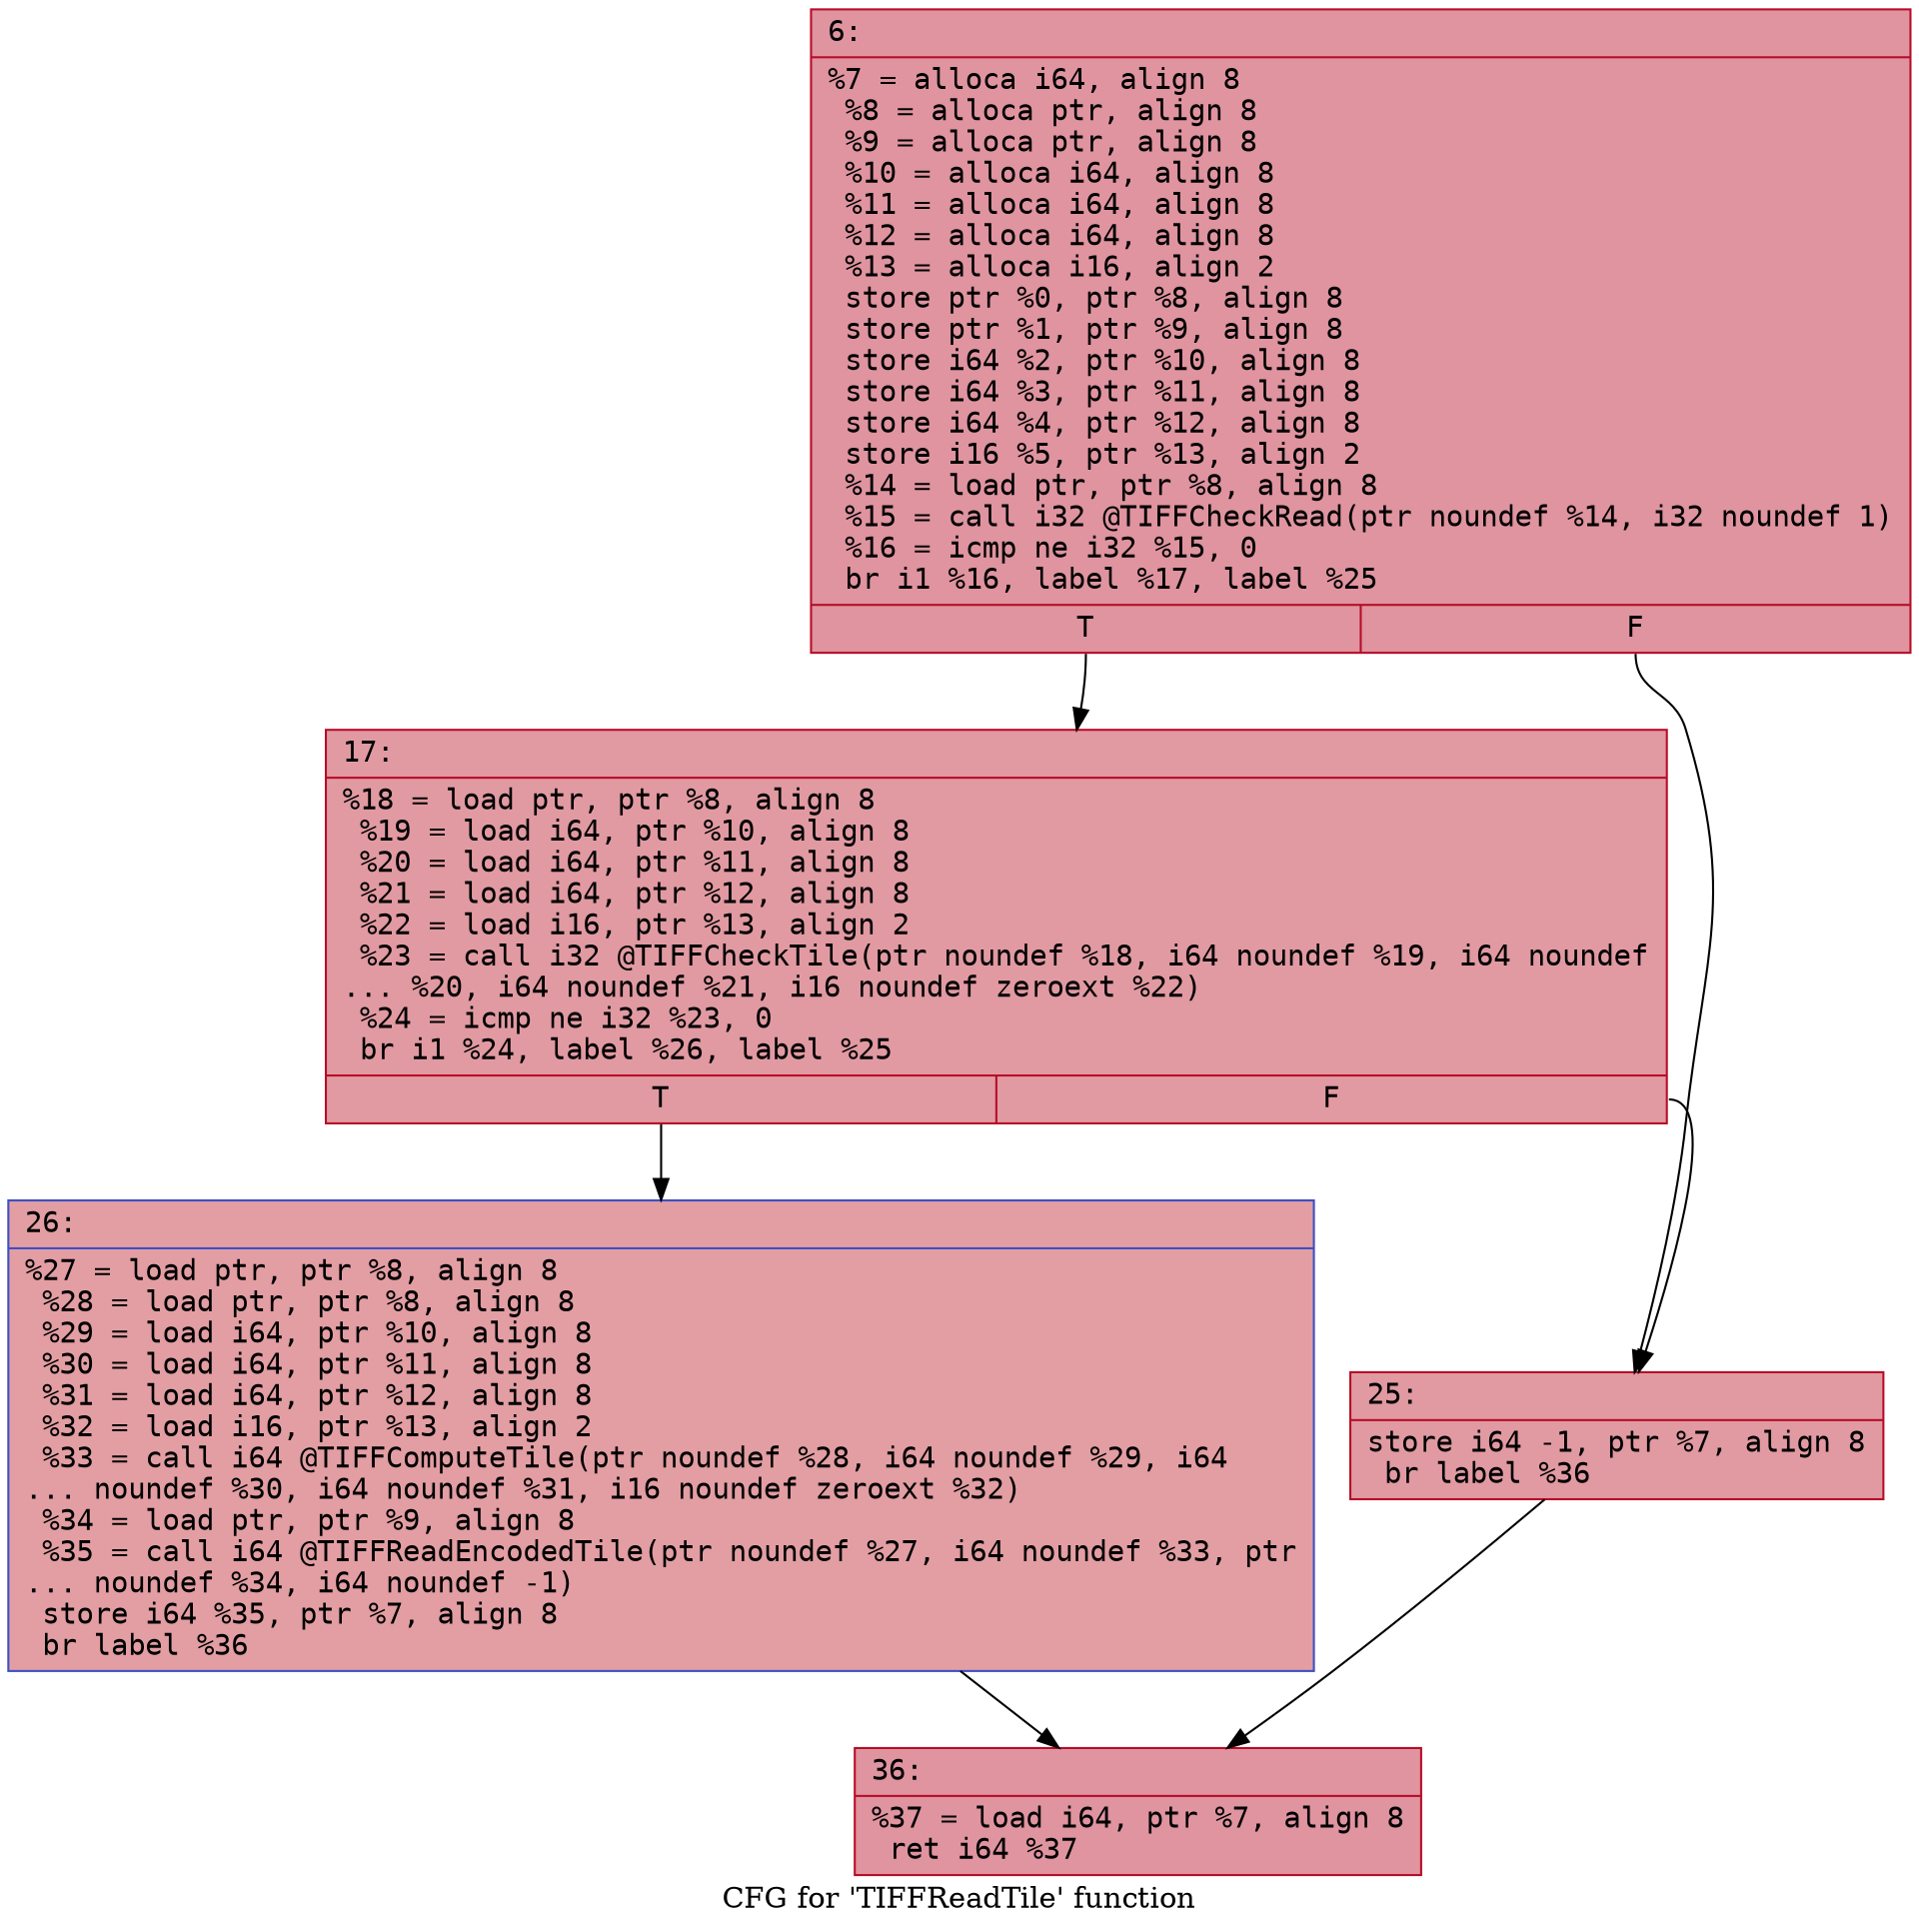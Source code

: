 digraph "CFG for 'TIFFReadTile' function" {
	label="CFG for 'TIFFReadTile' function";

	Node0x600002f0a3f0 [shape=record,color="#b70d28ff", style=filled, fillcolor="#b70d2870" fontname="Courier",label="{6:\l|  %7 = alloca i64, align 8\l  %8 = alloca ptr, align 8\l  %9 = alloca ptr, align 8\l  %10 = alloca i64, align 8\l  %11 = alloca i64, align 8\l  %12 = alloca i64, align 8\l  %13 = alloca i16, align 2\l  store ptr %0, ptr %8, align 8\l  store ptr %1, ptr %9, align 8\l  store i64 %2, ptr %10, align 8\l  store i64 %3, ptr %11, align 8\l  store i64 %4, ptr %12, align 8\l  store i16 %5, ptr %13, align 2\l  %14 = load ptr, ptr %8, align 8\l  %15 = call i32 @TIFFCheckRead(ptr noundef %14, i32 noundef 1)\l  %16 = icmp ne i32 %15, 0\l  br i1 %16, label %17, label %25\l|{<s0>T|<s1>F}}"];
	Node0x600002f0a3f0:s0 -> Node0x600002f0a440[tooltip="6 -> 17\nProbability 62.50%" ];
	Node0x600002f0a3f0:s1 -> Node0x600002f0a490[tooltip="6 -> 25\nProbability 37.50%" ];
	Node0x600002f0a440 [shape=record,color="#b70d28ff", style=filled, fillcolor="#bb1b2c70" fontname="Courier",label="{17:\l|  %18 = load ptr, ptr %8, align 8\l  %19 = load i64, ptr %10, align 8\l  %20 = load i64, ptr %11, align 8\l  %21 = load i64, ptr %12, align 8\l  %22 = load i16, ptr %13, align 2\l  %23 = call i32 @TIFFCheckTile(ptr noundef %18, i64 noundef %19, i64 noundef\l... %20, i64 noundef %21, i16 noundef zeroext %22)\l  %24 = icmp ne i32 %23, 0\l  br i1 %24, label %26, label %25\l|{<s0>T|<s1>F}}"];
	Node0x600002f0a440:s0 -> Node0x600002f0a4e0[tooltip="17 -> 26\nProbability 62.50%" ];
	Node0x600002f0a440:s1 -> Node0x600002f0a490[tooltip="17 -> 25\nProbability 37.50%" ];
	Node0x600002f0a490 [shape=record,color="#b70d28ff", style=filled, fillcolor="#bb1b2c70" fontname="Courier",label="{25:\l|  store i64 -1, ptr %7, align 8\l  br label %36\l}"];
	Node0x600002f0a490 -> Node0x600002f0a530[tooltip="25 -> 36\nProbability 100.00%" ];
	Node0x600002f0a4e0 [shape=record,color="#3d50c3ff", style=filled, fillcolor="#be242e70" fontname="Courier",label="{26:\l|  %27 = load ptr, ptr %8, align 8\l  %28 = load ptr, ptr %8, align 8\l  %29 = load i64, ptr %10, align 8\l  %30 = load i64, ptr %11, align 8\l  %31 = load i64, ptr %12, align 8\l  %32 = load i16, ptr %13, align 2\l  %33 = call i64 @TIFFComputeTile(ptr noundef %28, i64 noundef %29, i64\l... noundef %30, i64 noundef %31, i16 noundef zeroext %32)\l  %34 = load ptr, ptr %9, align 8\l  %35 = call i64 @TIFFReadEncodedTile(ptr noundef %27, i64 noundef %33, ptr\l... noundef %34, i64 noundef -1)\l  store i64 %35, ptr %7, align 8\l  br label %36\l}"];
	Node0x600002f0a4e0 -> Node0x600002f0a530[tooltip="26 -> 36\nProbability 100.00%" ];
	Node0x600002f0a530 [shape=record,color="#b70d28ff", style=filled, fillcolor="#b70d2870" fontname="Courier",label="{36:\l|  %37 = load i64, ptr %7, align 8\l  ret i64 %37\l}"];
}
